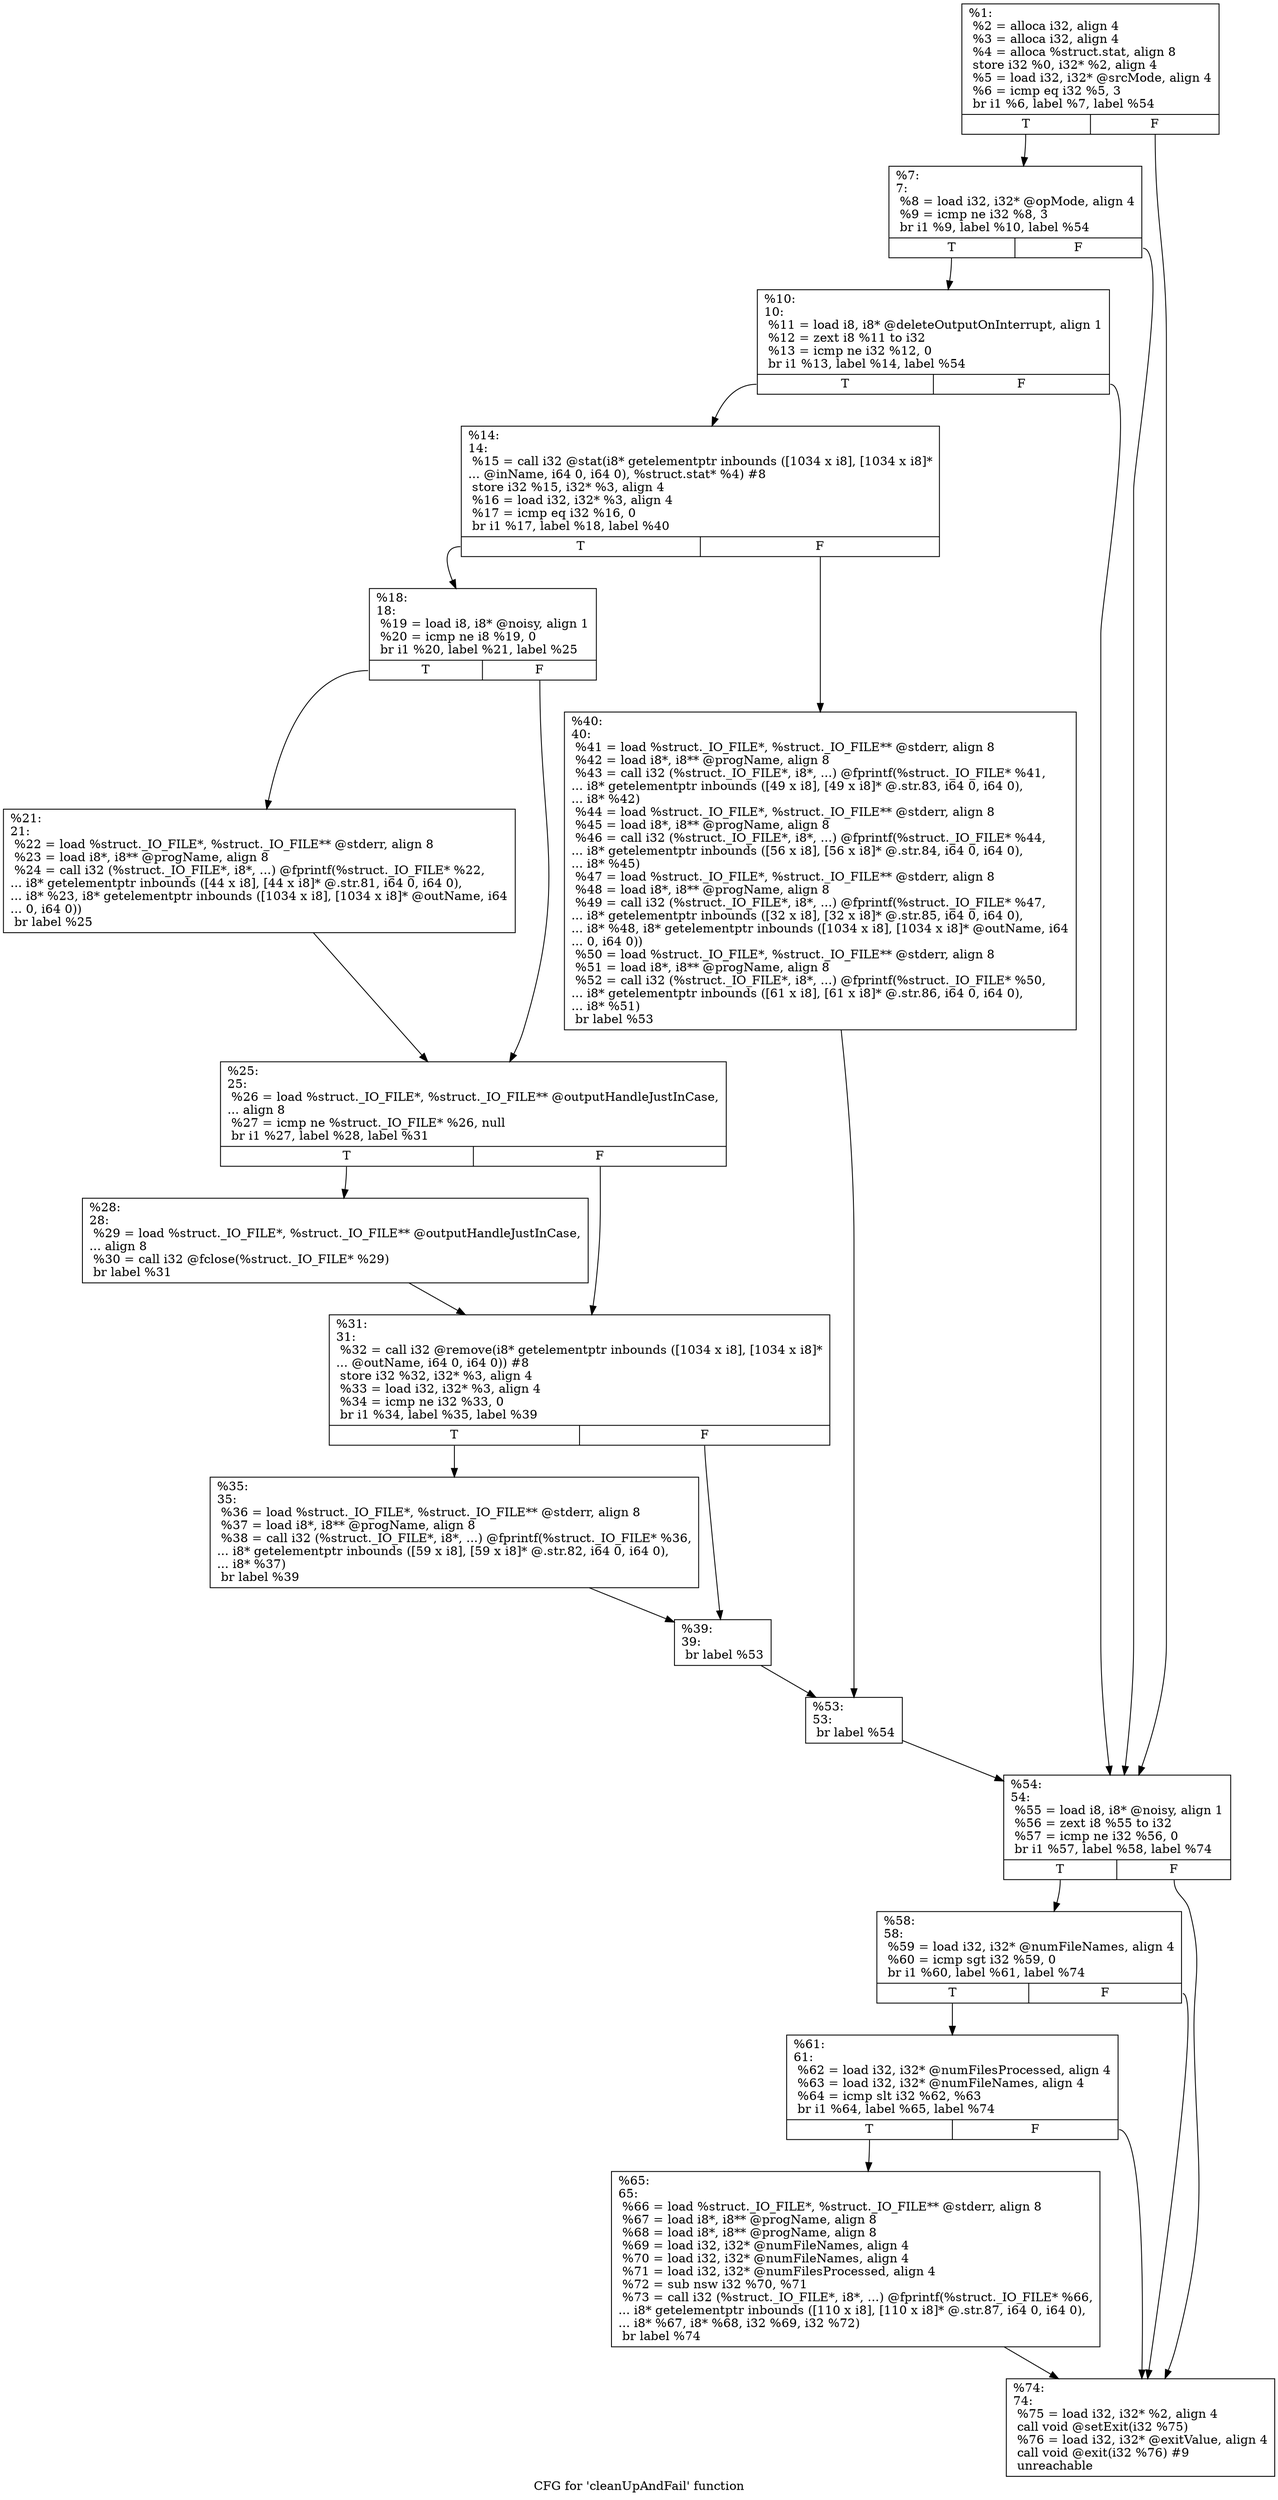 digraph "CFG for 'cleanUpAndFail' function" {
	label="CFG for 'cleanUpAndFail' function";

	Node0x1282230 [shape=record,label="{%1:\l  %2 = alloca i32, align 4\l  %3 = alloca i32, align 4\l  %4 = alloca %struct.stat, align 8\l  store i32 %0, i32* %2, align 4\l  %5 = load i32, i32* @srcMode, align 4\l  %6 = icmp eq i32 %5, 3\l  br i1 %6, label %7, label %54\l|{<s0>T|<s1>F}}"];
	Node0x1282230:s0 -> Node0x1284d90;
	Node0x1282230:s1 -> Node0x1284de0;
	Node0x1284d90 [shape=record,label="{%7:\l7:                                                \l  %8 = load i32, i32* @opMode, align 4\l  %9 = icmp ne i32 %8, 3\l  br i1 %9, label %10, label %54\l|{<s0>T|<s1>F}}"];
	Node0x1284d90:s0 -> Node0x1284bf0;
	Node0x1284d90:s1 -> Node0x1284de0;
	Node0x1284bf0 [shape=record,label="{%10:\l10:                                               \l  %11 = load i8, i8* @deleteOutputOnInterrupt, align 1\l  %12 = zext i8 %11 to i32\l  %13 = icmp ne i32 %12, 0\l  br i1 %13, label %14, label %54\l|{<s0>T|<s1>F}}"];
	Node0x1284bf0:s0 -> Node0x12851e0;
	Node0x1284bf0:s1 -> Node0x1284de0;
	Node0x12851e0 [shape=record,label="{%14:\l14:                                               \l  %15 = call i32 @stat(i8* getelementptr inbounds ([1034 x i8], [1034 x i8]*\l... @inName, i64 0, i64 0), %struct.stat* %4) #8\l  store i32 %15, i32* %3, align 4\l  %16 = load i32, i32* %3, align 4\l  %17 = icmp eq i32 %16, 0\l  br i1 %17, label %18, label %40\l|{<s0>T|<s1>F}}"];
	Node0x12851e0:s0 -> Node0x1285500;
	Node0x12851e0:s1 -> Node0x1285550;
	Node0x1285500 [shape=record,label="{%18:\l18:                                               \l  %19 = load i8, i8* @noisy, align 1\l  %20 = icmp ne i8 %19, 0\l  br i1 %20, label %21, label %25\l|{<s0>T|<s1>F}}"];
	Node0x1285500:s0 -> Node0x1285670;
	Node0x1285500:s1 -> Node0x12856c0;
	Node0x1285670 [shape=record,label="{%21:\l21:                                               \l  %22 = load %struct._IO_FILE*, %struct._IO_FILE** @stderr, align 8\l  %23 = load i8*, i8** @progName, align 8\l  %24 = call i32 (%struct._IO_FILE*, i8*, ...) @fprintf(%struct._IO_FILE* %22,\l... i8* getelementptr inbounds ([44 x i8], [44 x i8]* @.str.81, i64 0, i64 0),\l... i8* %23, i8* getelementptr inbounds ([1034 x i8], [1034 x i8]* @outName, i64\l... 0, i64 0))\l  br label %25\l}"];
	Node0x1285670 -> Node0x12856c0;
	Node0x12856c0 [shape=record,label="{%25:\l25:                                               \l  %26 = load %struct._IO_FILE*, %struct._IO_FILE** @outputHandleJustInCase,\l... align 8\l  %27 = icmp ne %struct._IO_FILE* %26, null\l  br i1 %27, label %28, label %31\l|{<s0>T|<s1>F}}"];
	Node0x12856c0:s0 -> Node0x1285b70;
	Node0x12856c0:s1 -> Node0x1285bc0;
	Node0x1285b70 [shape=record,label="{%28:\l28:                                               \l  %29 = load %struct._IO_FILE*, %struct._IO_FILE** @outputHandleJustInCase,\l... align 8\l  %30 = call i32 @fclose(%struct._IO_FILE* %29)\l  br label %31\l}"];
	Node0x1285b70 -> Node0x1285bc0;
	Node0x1285bc0 [shape=record,label="{%31:\l31:                                               \l  %32 = call i32 @remove(i8* getelementptr inbounds ([1034 x i8], [1034 x i8]*\l... @outName, i64 0, i64 0)) #8\l  store i32 %32, i32* %3, align 4\l  %33 = load i32, i32* %3, align 4\l  %34 = icmp ne i32 %33, 0\l  br i1 %34, label %35, label %39\l|{<s0>T|<s1>F}}"];
	Node0x1285bc0:s0 -> Node0x1286050;
	Node0x1285bc0:s1 -> Node0x12860a0;
	Node0x1286050 [shape=record,label="{%35:\l35:                                               \l  %36 = load %struct._IO_FILE*, %struct._IO_FILE** @stderr, align 8\l  %37 = load i8*, i8** @progName, align 8\l  %38 = call i32 (%struct._IO_FILE*, i8*, ...) @fprintf(%struct._IO_FILE* %36,\l... i8* getelementptr inbounds ([59 x i8], [59 x i8]* @.str.82, i64 0, i64 0),\l... i8* %37)\l  br label %39\l}"];
	Node0x1286050 -> Node0x12860a0;
	Node0x12860a0 [shape=record,label="{%39:\l39:                                               \l  br label %53\l}"];
	Node0x12860a0 -> Node0x1286420;
	Node0x1285550 [shape=record,label="{%40:\l40:                                               \l  %41 = load %struct._IO_FILE*, %struct._IO_FILE** @stderr, align 8\l  %42 = load i8*, i8** @progName, align 8\l  %43 = call i32 (%struct._IO_FILE*, i8*, ...) @fprintf(%struct._IO_FILE* %41,\l... i8* getelementptr inbounds ([49 x i8], [49 x i8]* @.str.83, i64 0, i64 0),\l... i8* %42)\l  %44 = load %struct._IO_FILE*, %struct._IO_FILE** @stderr, align 8\l  %45 = load i8*, i8** @progName, align 8\l  %46 = call i32 (%struct._IO_FILE*, i8*, ...) @fprintf(%struct._IO_FILE* %44,\l... i8* getelementptr inbounds ([56 x i8], [56 x i8]* @.str.84, i64 0, i64 0),\l... i8* %45)\l  %47 = load %struct._IO_FILE*, %struct._IO_FILE** @stderr, align 8\l  %48 = load i8*, i8** @progName, align 8\l  %49 = call i32 (%struct._IO_FILE*, i8*, ...) @fprintf(%struct._IO_FILE* %47,\l... i8* getelementptr inbounds ([32 x i8], [32 x i8]* @.str.85, i64 0, i64 0),\l... i8* %48, i8* getelementptr inbounds ([1034 x i8], [1034 x i8]* @outName, i64\l... 0, i64 0))\l  %50 = load %struct._IO_FILE*, %struct._IO_FILE** @stderr, align 8\l  %51 = load i8*, i8** @progName, align 8\l  %52 = call i32 (%struct._IO_FILE*, i8*, ...) @fprintf(%struct._IO_FILE* %50,\l... i8* getelementptr inbounds ([61 x i8], [61 x i8]* @.str.86, i64 0, i64 0),\l... i8* %51)\l  br label %53\l}"];
	Node0x1285550 -> Node0x1286420;
	Node0x1286420 [shape=record,label="{%53:\l53:                                               \l  br label %54\l}"];
	Node0x1286420 -> Node0x1284de0;
	Node0x1284de0 [shape=record,label="{%54:\l54:                                               \l  %55 = load i8, i8* @noisy, align 1\l  %56 = zext i8 %55 to i32\l  %57 = icmp ne i32 %56, 0\l  br i1 %57, label %58, label %74\l|{<s0>T|<s1>F}}"];
	Node0x1284de0:s0 -> Node0x1286fe0;
	Node0x1284de0:s1 -> Node0x1287030;
	Node0x1286fe0 [shape=record,label="{%58:\l58:                                               \l  %59 = load i32, i32* @numFileNames, align 4\l  %60 = icmp sgt i32 %59, 0\l  br i1 %60, label %61, label %74\l|{<s0>T|<s1>F}}"];
	Node0x1286fe0:s0 -> Node0x12871e0;
	Node0x1286fe0:s1 -> Node0x1287030;
	Node0x12871e0 [shape=record,label="{%61:\l61:                                               \l  %62 = load i32, i32* @numFilesProcessed, align 4\l  %63 = load i32, i32* @numFileNames, align 4\l  %64 = icmp slt i32 %62, %63\l  br i1 %64, label %65, label %74\l|{<s0>T|<s1>F}}"];
	Node0x12871e0:s0 -> Node0x12873f0;
	Node0x12871e0:s1 -> Node0x1287030;
	Node0x12873f0 [shape=record,label="{%65:\l65:                                               \l  %66 = load %struct._IO_FILE*, %struct._IO_FILE** @stderr, align 8\l  %67 = load i8*, i8** @progName, align 8\l  %68 = load i8*, i8** @progName, align 8\l  %69 = load i32, i32* @numFileNames, align 4\l  %70 = load i32, i32* @numFileNames, align 4\l  %71 = load i32, i32* @numFilesProcessed, align 4\l  %72 = sub nsw i32 %70, %71\l  %73 = call i32 (%struct._IO_FILE*, i8*, ...) @fprintf(%struct._IO_FILE* %66,\l... i8* getelementptr inbounds ([110 x i8], [110 x i8]* @.str.87, i64 0, i64 0),\l... i8* %67, i8* %68, i32 %69, i32 %72)\l  br label %74\l}"];
	Node0x12873f0 -> Node0x1287030;
	Node0x1287030 [shape=record,label="{%74:\l74:                                               \l  %75 = load i32, i32* %2, align 4\l  call void @setExit(i32 %75)\l  %76 = load i32, i32* @exitValue, align 4\l  call void @exit(i32 %76) #9\l  unreachable\l}"];
}

